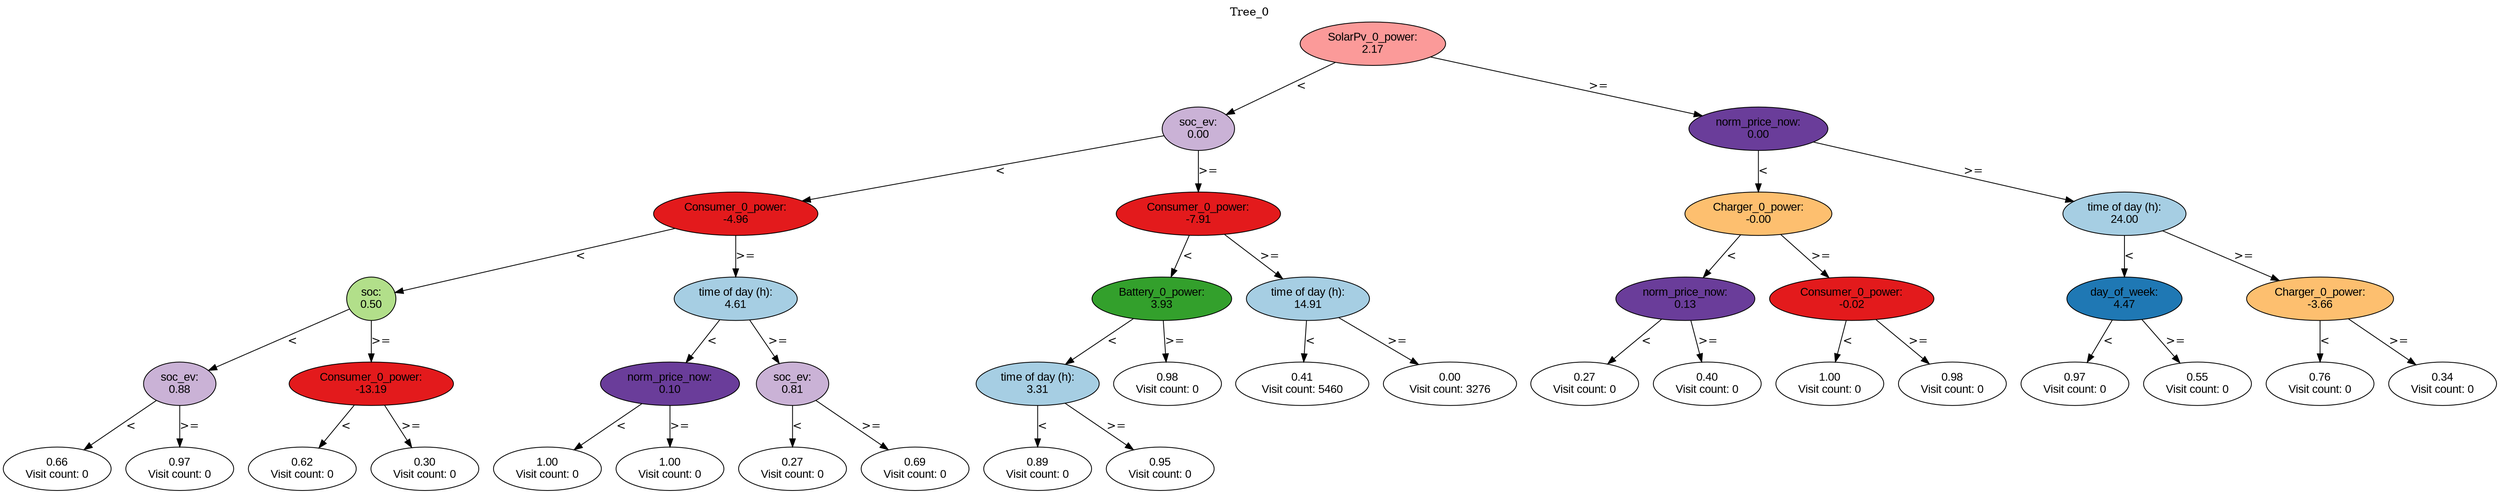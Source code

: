digraph BST {
    node [fontname="Arial" style=filled colorscheme=paired12];
    0 [ label = "SolarPv_0_power:
2.17" fillcolor=5];
    1 [ label = "soc_ev:
0.00" fillcolor=9];
    2 [ label = "Consumer_0_power:
-4.96" fillcolor=6];
    3 [ label = "soc:
0.50" fillcolor=3];
    4 [ label = "soc_ev:
0.88" fillcolor=9];
    5 [ label = "0.66
Visit count: 0" fillcolor=white];
    6 [ label = "0.97
Visit count: 0" fillcolor=white];
    7 [ label = "Consumer_0_power:
-13.19" fillcolor=6];
    8 [ label = "0.62
Visit count: 0" fillcolor=white];
    9 [ label = "0.30
Visit count: 0" fillcolor=white];
    10 [ label = "time of day (h):
4.61" fillcolor=1];
    11 [ label = "norm_price_now:
0.10" fillcolor=10];
    12 [ label = "1.00
Visit count: 0" fillcolor=white];
    13 [ label = "1.00
Visit count: 0" fillcolor=white];
    14 [ label = "soc_ev:
0.81" fillcolor=9];
    15 [ label = "0.27
Visit count: 0" fillcolor=white];
    16 [ label = "0.69
Visit count: 0" fillcolor=white];
    17 [ label = "Consumer_0_power:
-7.91" fillcolor=6];
    18 [ label = "Battery_0_power:
3.93" fillcolor=4];
    19 [ label = "time of day (h):
3.31" fillcolor=1];
    20 [ label = "0.89
Visit count: 0" fillcolor=white];
    21 [ label = "0.95
Visit count: 0" fillcolor=white];
    22 [ label = "0.98
Visit count: 0" fillcolor=white];
    23 [ label = "time of day (h):
14.91" fillcolor=1];
    24 [ label = "0.41
Visit count: 5460" fillcolor=white];
    25 [ label = "0.00
Visit count: 3276" fillcolor=white];
    26 [ label = "norm_price_now:
0.00" fillcolor=10];
    27 [ label = "Charger_0_power:
-0.00" fillcolor=7];
    28 [ label = "norm_price_now:
0.13" fillcolor=10];
    29 [ label = "0.27
Visit count: 0" fillcolor=white];
    30 [ label = "0.40
Visit count: 0" fillcolor=white];
    31 [ label = "Consumer_0_power:
-0.02" fillcolor=6];
    32 [ label = "1.00
Visit count: 0" fillcolor=white];
    33 [ label = "0.98
Visit count: 0" fillcolor=white];
    34 [ label = "time of day (h):
24.00" fillcolor=1];
    35 [ label = "day_of_week:
4.47" fillcolor=2];
    36 [ label = "0.97
Visit count: 0" fillcolor=white];
    37 [ label = "0.55
Visit count: 0" fillcolor=white];
    38 [ label = "Charger_0_power:
-3.66" fillcolor=7];
    39 [ label = "0.76
Visit count: 0" fillcolor=white];
    40 [ label = "0.34
Visit count: 0" fillcolor=white];

    0  -> 1[ label = "<"];
    0  -> 26[ label = ">="];
    1  -> 2[ label = "<"];
    1  -> 17[ label = ">="];
    2  -> 3[ label = "<"];
    2  -> 10[ label = ">="];
    3  -> 4[ label = "<"];
    3  -> 7[ label = ">="];
    4  -> 5[ label = "<"];
    4  -> 6[ label = ">="];
    7  -> 8[ label = "<"];
    7  -> 9[ label = ">="];
    10  -> 11[ label = "<"];
    10  -> 14[ label = ">="];
    11  -> 12[ label = "<"];
    11  -> 13[ label = ">="];
    14  -> 15[ label = "<"];
    14  -> 16[ label = ">="];
    17  -> 18[ label = "<"];
    17  -> 23[ label = ">="];
    18  -> 19[ label = "<"];
    18  -> 22[ label = ">="];
    19  -> 20[ label = "<"];
    19  -> 21[ label = ">="];
    23  -> 24[ label = "<"];
    23  -> 25[ label = ">="];
    26  -> 27[ label = "<"];
    26  -> 34[ label = ">="];
    27  -> 28[ label = "<"];
    27  -> 31[ label = ">="];
    28  -> 29[ label = "<"];
    28  -> 30[ label = ">="];
    31  -> 32[ label = "<"];
    31  -> 33[ label = ">="];
    34  -> 35[ label = "<"];
    34  -> 38[ label = ">="];
    35  -> 36[ label = "<"];
    35  -> 37[ label = ">="];
    38  -> 39[ label = "<"];
    38  -> 40[ label = ">="];

    labelloc="t";
    label="Tree_0";
}
